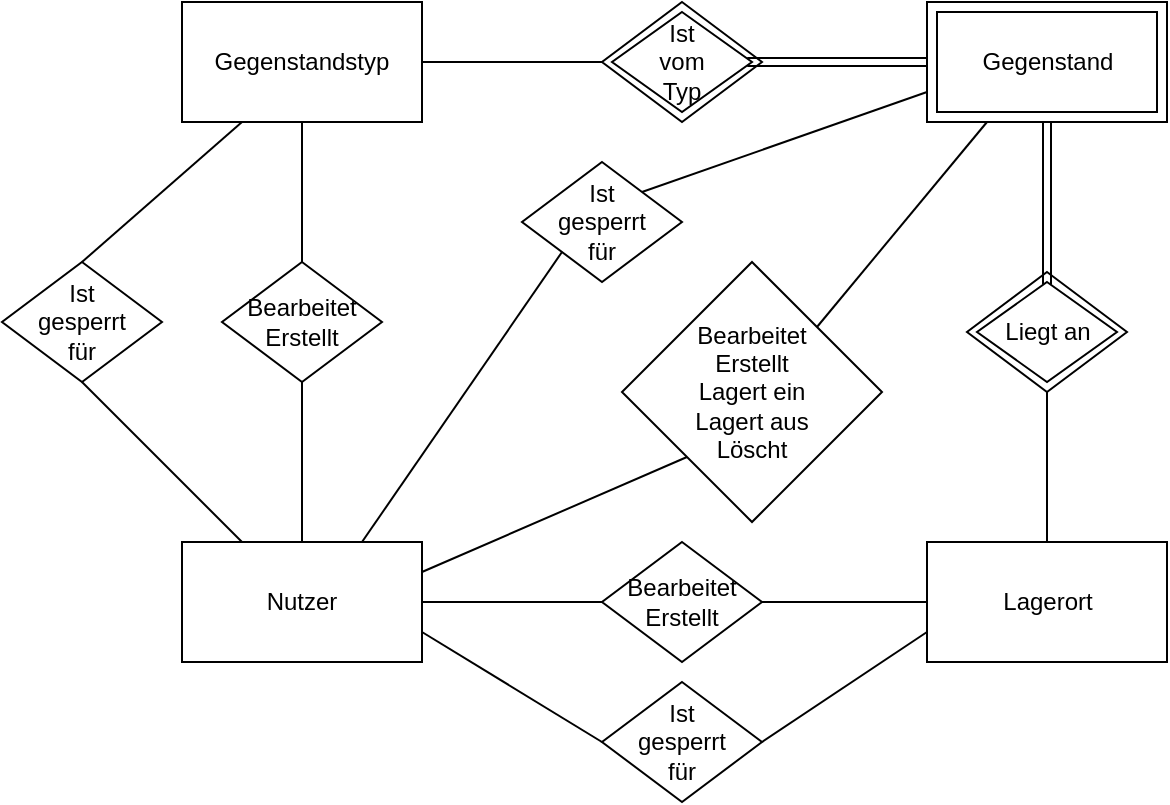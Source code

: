 <mxfile version="13.2.3" type="device"><diagram id="HWcfUhEZuYmSGCokNOKY" name="Page-1"><mxGraphModel dx="920" dy="456" grid="1" gridSize="10" guides="1" tooltips="1" connect="1" arrows="1" fold="1" page="1" pageScale="1" pageWidth="850" pageHeight="1100" math="0" shadow="0"><root><mxCell id="0"/><mxCell id="1" parent="0"/><mxCell id="HPpFbhCf7gGQjF32Cbvq-24" style="edgeStyle=orthogonalEdgeStyle;rounded=0;orthogonalLoop=1;jettySize=auto;html=1;exitX=1;exitY=0.5;exitDx=0;exitDy=0;entryX=0;entryY=0.5;entryDx=0;entryDy=0;endArrow=none;endFill=0;" edge="1" parent="1" source="HPpFbhCf7gGQjF32Cbvq-1" target="HPpFbhCf7gGQjF32Cbvq-21"><mxGeometry relative="1" as="geometry"/></mxCell><mxCell id="HPpFbhCf7gGQjF32Cbvq-26" style="rounded=0;orthogonalLoop=1;jettySize=auto;html=1;exitX=0.75;exitY=0;exitDx=0;exitDy=0;entryX=0;entryY=1;entryDx=0;entryDy=0;endArrow=none;endFill=0;" edge="1" parent="1" source="HPpFbhCf7gGQjF32Cbvq-1" target="HPpFbhCf7gGQjF32Cbvq-19"><mxGeometry relative="1" as="geometry"><mxPoint x="270" y="305" as="targetPoint"/></mxGeometry></mxCell><mxCell id="HPpFbhCf7gGQjF32Cbvq-33" style="edgeStyle=none;rounded=0;orthogonalLoop=1;jettySize=auto;html=1;exitX=1;exitY=0.75;exitDx=0;exitDy=0;entryX=0;entryY=0.5;entryDx=0;entryDy=0;endArrow=none;endFill=0;" edge="1" parent="1" source="HPpFbhCf7gGQjF32Cbvq-1" target="HPpFbhCf7gGQjF32Cbvq-31"><mxGeometry relative="1" as="geometry"/></mxCell><mxCell id="HPpFbhCf7gGQjF32Cbvq-1" value="Nutzer" style="rounded=0;whiteSpace=wrap;html=1;" vertex="1" parent="1"><mxGeometry x="120" y="390" width="120" height="60" as="geometry"/></mxCell><mxCell id="HPpFbhCf7gGQjF32Cbvq-17" style="edgeStyle=orthogonalEdgeStyle;rounded=0;orthogonalLoop=1;jettySize=auto;html=1;exitX=1;exitY=0.5;exitDx=0;exitDy=0;entryX=0;entryY=0.5;entryDx=0;entryDy=0;endArrow=none;endFill=0;" edge="1" parent="1" source="HPpFbhCf7gGQjF32Cbvq-2" target="HPpFbhCf7gGQjF32Cbvq-9"><mxGeometry relative="1" as="geometry"/></mxCell><mxCell id="HPpFbhCf7gGQjF32Cbvq-22" style="edgeStyle=orthogonalEdgeStyle;rounded=0;orthogonalLoop=1;jettySize=auto;html=1;exitX=0.5;exitY=1;exitDx=0;exitDy=0;entryX=0.5;entryY=0;entryDx=0;entryDy=0;endArrow=none;endFill=0;" edge="1" parent="1" source="HPpFbhCf7gGQjF32Cbvq-2" target="HPpFbhCf7gGQjF32Cbvq-20"><mxGeometry relative="1" as="geometry"/></mxCell><mxCell id="HPpFbhCf7gGQjF32Cbvq-2" value="Gegenstandstyp" style="rounded=0;whiteSpace=wrap;html=1;" vertex="1" parent="1"><mxGeometry x="120" y="120" width="120" height="60" as="geometry"/></mxCell><mxCell id="HPpFbhCf7gGQjF32Cbvq-4" value="Lagerort" style="rounded=0;whiteSpace=wrap;html=1;" vertex="1" parent="1"><mxGeometry x="492.5" y="390" width="120" height="60" as="geometry"/></mxCell><mxCell id="HPpFbhCf7gGQjF32Cbvq-5" value="" style="group" vertex="1" connectable="0" parent="1"><mxGeometry x="492.5" y="120" width="120" height="60" as="geometry"/></mxCell><mxCell id="HPpFbhCf7gGQjF32Cbvq-6" value="" style="rounded=0;whiteSpace=wrap;html=1;" vertex="1" parent="HPpFbhCf7gGQjF32Cbvq-5"><mxGeometry width="120" height="60" as="geometry"/></mxCell><mxCell id="HPpFbhCf7gGQjF32Cbvq-7" value="Gegenstand" style="rounded=0;whiteSpace=wrap;html=1;" vertex="1" parent="HPpFbhCf7gGQjF32Cbvq-5"><mxGeometry x="5" y="5" width="110" height="50" as="geometry"/></mxCell><mxCell id="HPpFbhCf7gGQjF32Cbvq-8" value="" style="group" vertex="1" connectable="0" parent="1"><mxGeometry x="330.0" y="120" width="80" height="60" as="geometry"/></mxCell><mxCell id="HPpFbhCf7gGQjF32Cbvq-9" value="" style="rhombus;whiteSpace=wrap;html=1;" vertex="1" parent="HPpFbhCf7gGQjF32Cbvq-8"><mxGeometry width="80" height="60" as="geometry"/></mxCell><mxCell id="HPpFbhCf7gGQjF32Cbvq-10" value="Ist &lt;br&gt;vom &lt;br&gt;Typ" style="rhombus;whiteSpace=wrap;html=1;" vertex="1" parent="HPpFbhCf7gGQjF32Cbvq-8"><mxGeometry x="5.0" y="5.0" width="70" height="50" as="geometry"/></mxCell><mxCell id="HPpFbhCf7gGQjF32Cbvq-11" value="" style="group" vertex="1" connectable="0" parent="1"><mxGeometry x="512.5" y="255" width="80" height="60" as="geometry"/></mxCell><mxCell id="HPpFbhCf7gGQjF32Cbvq-12" value="" style="rhombus;whiteSpace=wrap;html=1;" vertex="1" parent="HPpFbhCf7gGQjF32Cbvq-11"><mxGeometry width="80" height="60" as="geometry"/></mxCell><mxCell id="HPpFbhCf7gGQjF32Cbvq-14" style="edgeStyle=orthogonalEdgeStyle;rounded=0;orthogonalLoop=1;jettySize=auto;html=1;exitX=0.966;exitY=0.499;exitDx=0;exitDy=0;entryX=0;entryY=0.5;entryDx=0;entryDy=0;shape=link;exitPerimeter=0;" edge="1" parent="1" source="HPpFbhCf7gGQjF32Cbvq-10" target="HPpFbhCf7gGQjF32Cbvq-6"><mxGeometry relative="1" as="geometry"/></mxCell><mxCell id="HPpFbhCf7gGQjF32Cbvq-16" style="edgeStyle=orthogonalEdgeStyle;shape=link;rounded=0;orthogonalLoop=1;jettySize=auto;html=1;exitX=0.5;exitY=1;exitDx=0;exitDy=0;entryX=0.5;entryY=0.024;entryDx=0;entryDy=0;entryPerimeter=0;" edge="1" parent="1" source="HPpFbhCf7gGQjF32Cbvq-6" target="HPpFbhCf7gGQjF32Cbvq-13"><mxGeometry relative="1" as="geometry"/></mxCell><mxCell id="HPpFbhCf7gGQjF32Cbvq-18" style="edgeStyle=orthogonalEdgeStyle;rounded=0;orthogonalLoop=1;jettySize=auto;html=1;exitX=0.5;exitY=1;exitDx=0;exitDy=0;entryX=0.5;entryY=0;entryDx=0;entryDy=0;endArrow=none;endFill=0;" edge="1" parent="1" source="HPpFbhCf7gGQjF32Cbvq-12" target="HPpFbhCf7gGQjF32Cbvq-4"><mxGeometry relative="1" as="geometry"/></mxCell><mxCell id="HPpFbhCf7gGQjF32Cbvq-27" style="edgeStyle=none;rounded=0;orthogonalLoop=1;jettySize=auto;html=1;exitX=1;exitY=0;exitDx=0;exitDy=0;entryX=0;entryY=0.75;entryDx=0;entryDy=0;endArrow=none;endFill=0;" edge="1" parent="1" source="HPpFbhCf7gGQjF32Cbvq-19" target="HPpFbhCf7gGQjF32Cbvq-6"><mxGeometry relative="1" as="geometry"/></mxCell><mxCell id="HPpFbhCf7gGQjF32Cbvq-19" value="Ist &lt;br&gt;gesperrt&lt;br&gt;für" style="rhombus;whiteSpace=wrap;html=1;" vertex="1" parent="1"><mxGeometry x="290.0" y="200.0" width="80" height="60" as="geometry"/></mxCell><mxCell id="HPpFbhCf7gGQjF32Cbvq-23" style="edgeStyle=orthogonalEdgeStyle;rounded=0;orthogonalLoop=1;jettySize=auto;html=1;exitX=0.5;exitY=1;exitDx=0;exitDy=0;entryX=0.5;entryY=0;entryDx=0;entryDy=0;endArrow=none;endFill=0;" edge="1" parent="1" source="HPpFbhCf7gGQjF32Cbvq-20" target="HPpFbhCf7gGQjF32Cbvq-1"><mxGeometry relative="1" as="geometry"/></mxCell><mxCell id="HPpFbhCf7gGQjF32Cbvq-20" value="Bearbeitet&lt;br&gt;Erstellt" style="rhombus;whiteSpace=wrap;html=1;" vertex="1" parent="1"><mxGeometry x="140.0" y="250.0" width="80" height="60" as="geometry"/></mxCell><mxCell id="HPpFbhCf7gGQjF32Cbvq-25" style="edgeStyle=orthogonalEdgeStyle;rounded=0;orthogonalLoop=1;jettySize=auto;html=1;exitX=1;exitY=0.5;exitDx=0;exitDy=0;entryX=0;entryY=0.5;entryDx=0;entryDy=0;endArrow=none;endFill=0;" edge="1" parent="1" source="HPpFbhCf7gGQjF32Cbvq-21" target="HPpFbhCf7gGQjF32Cbvq-4"><mxGeometry relative="1" as="geometry"/></mxCell><mxCell id="HPpFbhCf7gGQjF32Cbvq-21" value="Bearbeitet&lt;br&gt;Erstellt" style="rhombus;whiteSpace=wrap;html=1;" vertex="1" parent="1"><mxGeometry x="330.0" y="390.0" width="80" height="60" as="geometry"/></mxCell><mxCell id="HPpFbhCf7gGQjF32Cbvq-30" style="edgeStyle=none;rounded=0;orthogonalLoop=1;jettySize=auto;html=1;exitX=0;exitY=1;exitDx=0;exitDy=0;entryX=1;entryY=0.25;entryDx=0;entryDy=0;endArrow=none;endFill=0;" edge="1" parent="1" source="HPpFbhCf7gGQjF32Cbvq-28" target="HPpFbhCf7gGQjF32Cbvq-1"><mxGeometry relative="1" as="geometry"/></mxCell><mxCell id="HPpFbhCf7gGQjF32Cbvq-28" value="Bearbeitet&lt;br&gt;Erstellt&lt;br&gt;Lagert ein&lt;br&gt;Lagert aus&lt;br&gt;Löscht" style="rhombus;whiteSpace=wrap;html=1;" vertex="1" parent="1"><mxGeometry x="340" y="250" width="130" height="130" as="geometry"/></mxCell><mxCell id="HPpFbhCf7gGQjF32Cbvq-29" style="edgeStyle=none;rounded=0;orthogonalLoop=1;jettySize=auto;html=1;exitX=0.25;exitY=1;exitDx=0;exitDy=0;entryX=1;entryY=0;entryDx=0;entryDy=0;endArrow=none;endFill=0;" edge="1" parent="1" source="HPpFbhCf7gGQjF32Cbvq-6" target="HPpFbhCf7gGQjF32Cbvq-28"><mxGeometry relative="1" as="geometry"><mxPoint x="480" y="252.5" as="targetPoint"/></mxGeometry></mxCell><mxCell id="HPpFbhCf7gGQjF32Cbvq-13" value="Liegt an" style="rhombus;whiteSpace=wrap;html=1;" vertex="1" parent="1"><mxGeometry x="517.5" y="260.0" width="70" height="50" as="geometry"/></mxCell><mxCell id="HPpFbhCf7gGQjF32Cbvq-32" style="edgeStyle=none;rounded=0;orthogonalLoop=1;jettySize=auto;html=1;exitX=1;exitY=0.5;exitDx=0;exitDy=0;entryX=0;entryY=0.75;entryDx=0;entryDy=0;endArrow=none;endFill=0;" edge="1" parent="1" source="HPpFbhCf7gGQjF32Cbvq-31" target="HPpFbhCf7gGQjF32Cbvq-4"><mxGeometry relative="1" as="geometry"/></mxCell><mxCell id="HPpFbhCf7gGQjF32Cbvq-31" value="Ist&lt;br&gt;gesperrt&lt;br&gt;für" style="rhombus;whiteSpace=wrap;html=1;" vertex="1" parent="1"><mxGeometry x="330.0" y="460.0" width="80" height="60" as="geometry"/></mxCell><mxCell id="HPpFbhCf7gGQjF32Cbvq-35" style="edgeStyle=none;rounded=0;orthogonalLoop=1;jettySize=auto;html=1;exitX=0.5;exitY=1;exitDx=0;exitDy=0;entryX=0.25;entryY=0;entryDx=0;entryDy=0;endArrow=none;endFill=0;" edge="1" parent="1" source="HPpFbhCf7gGQjF32Cbvq-34" target="HPpFbhCf7gGQjF32Cbvq-1"><mxGeometry relative="1" as="geometry"/></mxCell><mxCell id="HPpFbhCf7gGQjF32Cbvq-36" style="edgeStyle=none;rounded=0;orthogonalLoop=1;jettySize=auto;html=1;exitX=0.5;exitY=0;exitDx=0;exitDy=0;entryX=0.25;entryY=1;entryDx=0;entryDy=0;endArrow=none;endFill=0;" edge="1" parent="1" source="HPpFbhCf7gGQjF32Cbvq-34" target="HPpFbhCf7gGQjF32Cbvq-2"><mxGeometry relative="1" as="geometry"/></mxCell><mxCell id="HPpFbhCf7gGQjF32Cbvq-34" value="Ist&lt;br&gt;gesperrt&lt;br&gt;für" style="rhombus;whiteSpace=wrap;html=1;" vertex="1" parent="1"><mxGeometry x="30.0" y="250.0" width="80" height="60" as="geometry"/></mxCell></root></mxGraphModel></diagram></mxfile>